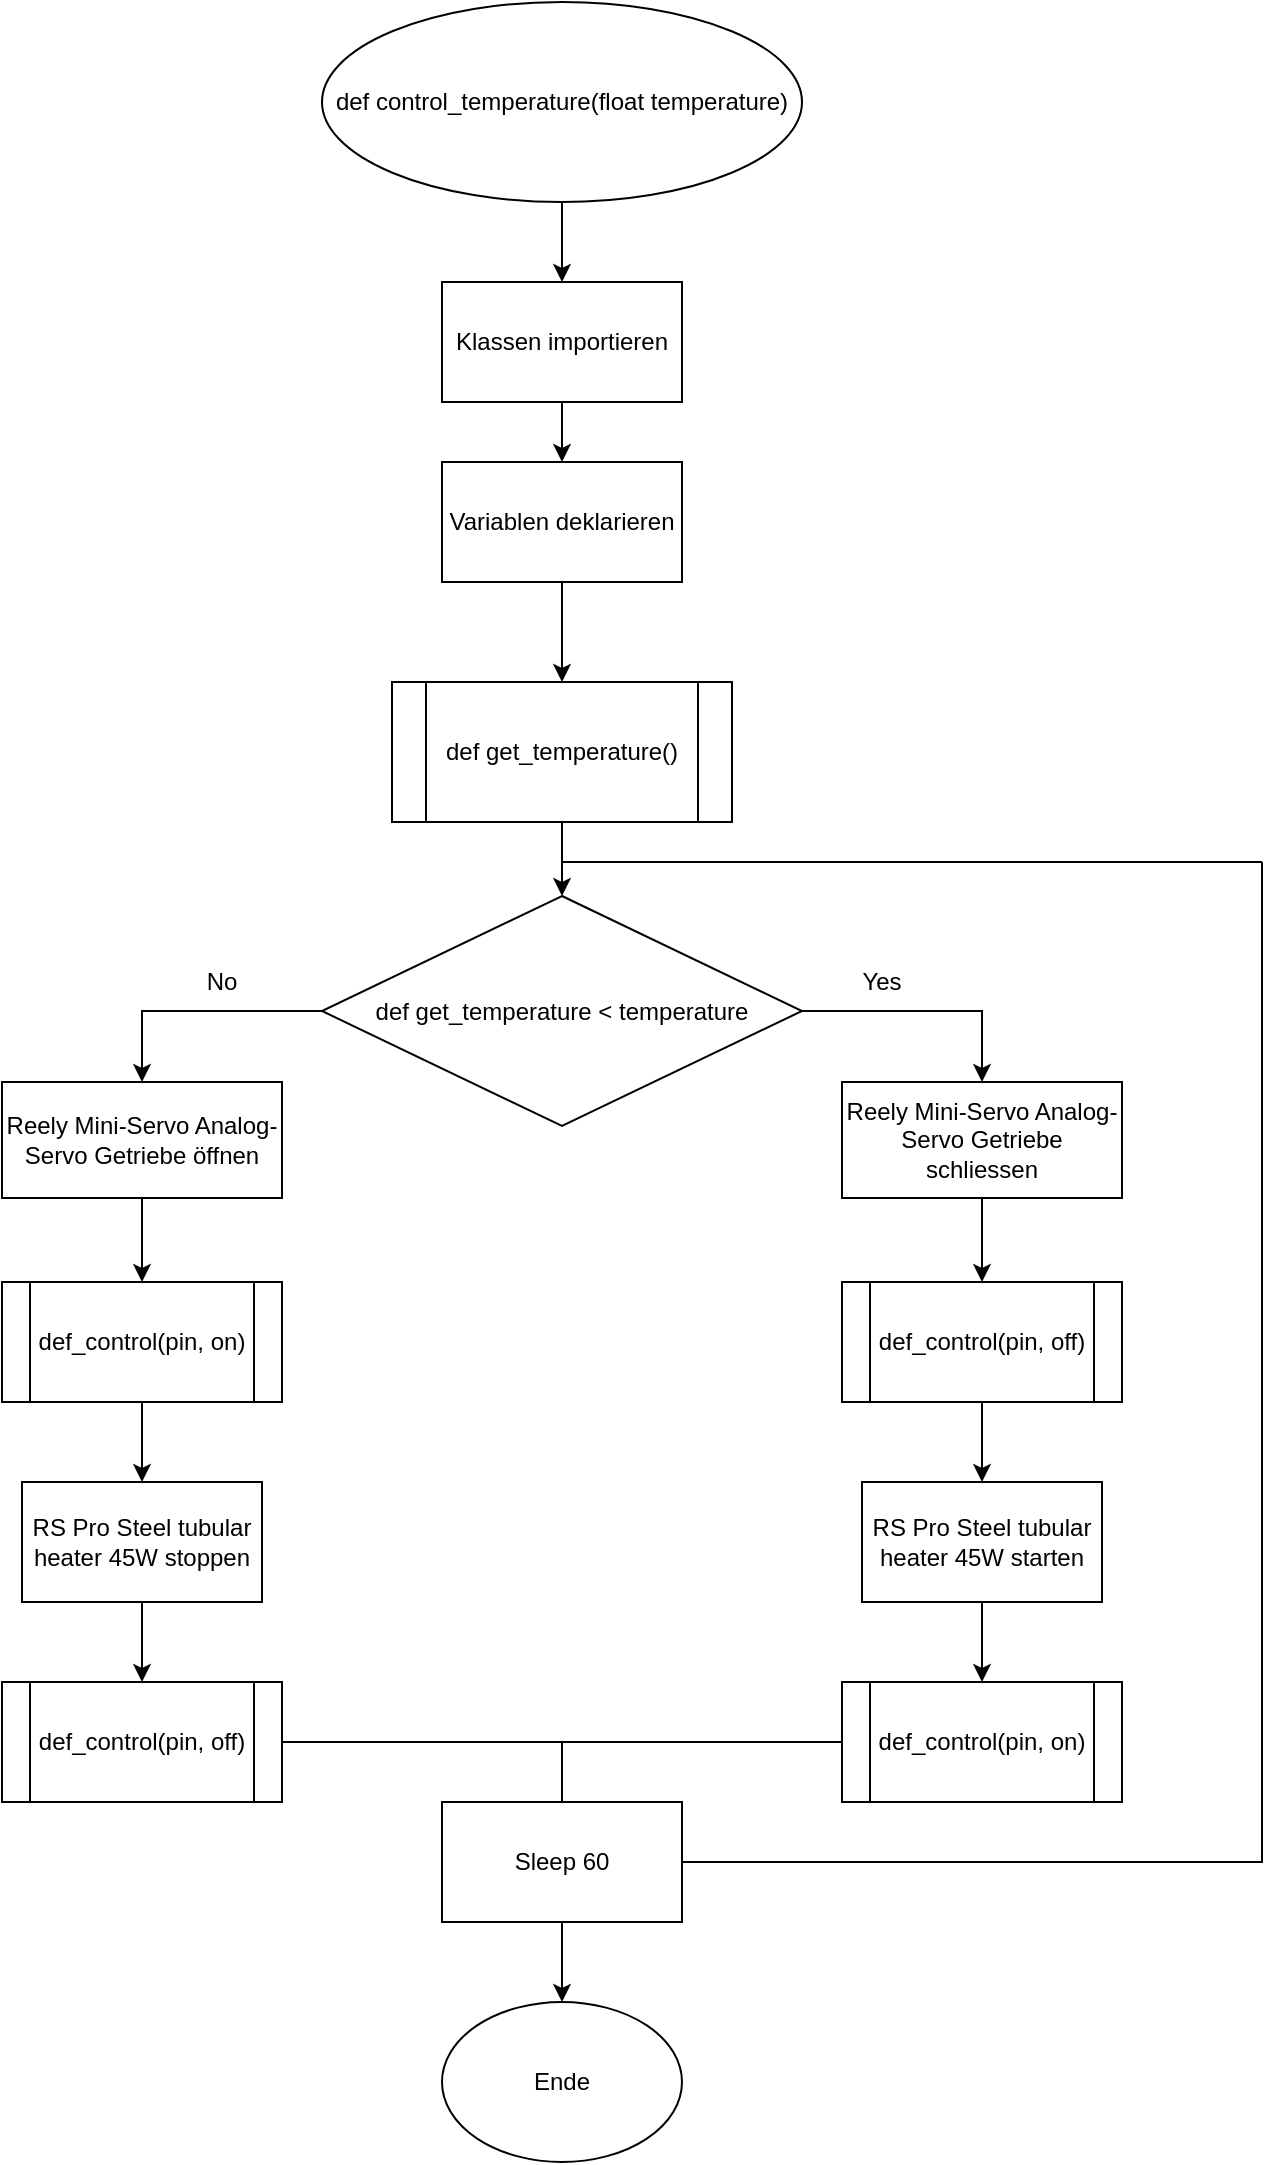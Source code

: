 <mxfile version="14.4.6" type="github">
  <diagram id="Dfz4kN2o1dQDcq9vH77G" name="Page-1">
    <mxGraphModel dx="1609" dy="446" grid="1" gridSize="10" guides="1" tooltips="1" connect="1" arrows="1" fold="1" page="1" pageScale="1" pageWidth="827" pageHeight="1169" math="0" shadow="0">
      <root>
        <mxCell id="0" />
        <mxCell id="1" parent="0" />
        <mxCell id="S_pbX378z1dfnm8fTKww-7" value="" style="edgeStyle=orthogonalEdgeStyle;rounded=0;orthogonalLoop=1;jettySize=auto;html=1;" edge="1" parent="1" source="S_pbX378z1dfnm8fTKww-1" target="S_pbX378z1dfnm8fTKww-4">
          <mxGeometry relative="1" as="geometry" />
        </mxCell>
        <mxCell id="S_pbX378z1dfnm8fTKww-1" value="def control_temperature(float temperature)" style="ellipse;whiteSpace=wrap;html=1;" vertex="1" parent="1">
          <mxGeometry x="90" y="80" width="240" height="100" as="geometry" />
        </mxCell>
        <mxCell id="S_pbX378z1dfnm8fTKww-11" value="" style="edgeStyle=orthogonalEdgeStyle;rounded=0;orthogonalLoop=1;jettySize=auto;html=1;" edge="1" parent="1" source="S_pbX378z1dfnm8fTKww-2" target="S_pbX378z1dfnm8fTKww-10">
          <mxGeometry relative="1" as="geometry" />
        </mxCell>
        <mxCell id="S_pbX378z1dfnm8fTKww-2" value="def get_temperature()" style="shape=process;whiteSpace=wrap;html=1;backgroundOutline=1;" vertex="1" parent="1">
          <mxGeometry x="125" y="420" width="170" height="70" as="geometry" />
        </mxCell>
        <mxCell id="S_pbX378z1dfnm8fTKww-8" value="" style="edgeStyle=orthogonalEdgeStyle;rounded=0;orthogonalLoop=1;jettySize=auto;html=1;" edge="1" parent="1" source="S_pbX378z1dfnm8fTKww-4" target="S_pbX378z1dfnm8fTKww-5">
          <mxGeometry relative="1" as="geometry" />
        </mxCell>
        <mxCell id="S_pbX378z1dfnm8fTKww-4" value="Klassen importieren" style="rounded=0;whiteSpace=wrap;html=1;" vertex="1" parent="1">
          <mxGeometry x="150" y="220" width="120" height="60" as="geometry" />
        </mxCell>
        <mxCell id="S_pbX378z1dfnm8fTKww-9" value="" style="edgeStyle=orthogonalEdgeStyle;rounded=0;orthogonalLoop=1;jettySize=auto;html=1;" edge="1" parent="1" source="S_pbX378z1dfnm8fTKww-5" target="S_pbX378z1dfnm8fTKww-2">
          <mxGeometry relative="1" as="geometry" />
        </mxCell>
        <mxCell id="S_pbX378z1dfnm8fTKww-5" value="Variablen deklarieren" style="rounded=0;whiteSpace=wrap;html=1;" vertex="1" parent="1">
          <mxGeometry x="150" y="310" width="120" height="60" as="geometry" />
        </mxCell>
        <mxCell id="S_pbX378z1dfnm8fTKww-20" value="" style="edgeStyle=orthogonalEdgeStyle;rounded=0;orthogonalLoop=1;jettySize=auto;html=1;entryX=0.5;entryY=0;entryDx=0;entryDy=0;" edge="1" parent="1" source="S_pbX378z1dfnm8fTKww-10" target="S_pbX378z1dfnm8fTKww-18">
          <mxGeometry relative="1" as="geometry" />
        </mxCell>
        <mxCell id="S_pbX378z1dfnm8fTKww-33" value="" style="edgeStyle=orthogonalEdgeStyle;rounded=0;orthogonalLoop=1;jettySize=auto;html=1;entryX=0.5;entryY=0;entryDx=0;entryDy=0;" edge="1" parent="1" source="S_pbX378z1dfnm8fTKww-10" target="S_pbX378z1dfnm8fTKww-28">
          <mxGeometry relative="1" as="geometry" />
        </mxCell>
        <mxCell id="S_pbX378z1dfnm8fTKww-10" value="def get_temperature &amp;lt; temperature" style="rhombus;whiteSpace=wrap;html=1;" vertex="1" parent="1">
          <mxGeometry x="90" y="527" width="240" height="115" as="geometry" />
        </mxCell>
        <mxCell id="S_pbX378z1dfnm8fTKww-37" value="" style="edgeStyle=orthogonalEdgeStyle;rounded=0;orthogonalLoop=1;jettySize=auto;html=1;" edge="1" parent="1" source="S_pbX378z1dfnm8fTKww-42" target="S_pbX378z1dfnm8fTKww-36">
          <mxGeometry relative="1" as="geometry" />
        </mxCell>
        <mxCell id="S_pbX378z1dfnm8fTKww-14" value="def_control(pin, on)" style="shape=process;whiteSpace=wrap;html=1;backgroundOutline=1;" vertex="1" parent="1">
          <mxGeometry x="350" y="920" width="140" height="60" as="geometry" />
        </mxCell>
        <mxCell id="S_pbX378z1dfnm8fTKww-23" value="" style="edgeStyle=orthogonalEdgeStyle;rounded=0;orthogonalLoop=1;jettySize=auto;html=1;" edge="1" parent="1" source="S_pbX378z1dfnm8fTKww-17" target="S_pbX378z1dfnm8fTKww-14">
          <mxGeometry relative="1" as="geometry" />
        </mxCell>
        <mxCell id="S_pbX378z1dfnm8fTKww-17" value="&lt;span lang=&quot;DE&quot; style=&quot;font-size: 9.0pt ; font-family: &amp;#34;arial&amp;#34; , sans-serif&quot;&gt;RS Pro Steel tubular heater 45W starten&lt;/span&gt;" style="rounded=0;whiteSpace=wrap;html=1;" vertex="1" parent="1">
          <mxGeometry x="360" y="820" width="120" height="60" as="geometry" />
        </mxCell>
        <mxCell id="S_pbX378z1dfnm8fTKww-21" value="" style="edgeStyle=orthogonalEdgeStyle;rounded=0;orthogonalLoop=1;jettySize=auto;html=1;" edge="1" parent="1" source="S_pbX378z1dfnm8fTKww-18" target="S_pbX378z1dfnm8fTKww-19">
          <mxGeometry relative="1" as="geometry" />
        </mxCell>
        <mxCell id="S_pbX378z1dfnm8fTKww-18" value="&lt;span lang=&quot;DE&quot; style=&quot;font-size: 9.0pt ; font-family: &amp;#34;arial&amp;#34; , sans-serif&quot;&gt;Reely Mini-Servo Analog-Servo Getriebe schliessen&lt;/span&gt;" style="rounded=0;whiteSpace=wrap;html=1;" vertex="1" parent="1">
          <mxGeometry x="350" y="620" width="140" height="58" as="geometry" />
        </mxCell>
        <mxCell id="S_pbX378z1dfnm8fTKww-22" value="" style="edgeStyle=orthogonalEdgeStyle;rounded=0;orthogonalLoop=1;jettySize=auto;html=1;" edge="1" parent="1" source="S_pbX378z1dfnm8fTKww-19" target="S_pbX378z1dfnm8fTKww-17">
          <mxGeometry relative="1" as="geometry" />
        </mxCell>
        <mxCell id="S_pbX378z1dfnm8fTKww-19" value="def_control(pin, off)" style="shape=process;whiteSpace=wrap;html=1;backgroundOutline=1;" vertex="1" parent="1">
          <mxGeometry x="350" y="720" width="140" height="60" as="geometry" />
        </mxCell>
        <mxCell id="S_pbX378z1dfnm8fTKww-24" value="def_control(pin, off)" style="shape=process;whiteSpace=wrap;html=1;backgroundOutline=1;" vertex="1" parent="1">
          <mxGeometry x="-70" y="920" width="140" height="60" as="geometry" />
        </mxCell>
        <mxCell id="S_pbX378z1dfnm8fTKww-25" value="" style="edgeStyle=orthogonalEdgeStyle;rounded=0;orthogonalLoop=1;jettySize=auto;html=1;" edge="1" parent="1" source="S_pbX378z1dfnm8fTKww-26" target="S_pbX378z1dfnm8fTKww-24">
          <mxGeometry relative="1" as="geometry" />
        </mxCell>
        <mxCell id="S_pbX378z1dfnm8fTKww-26" value="&lt;span lang=&quot;DE&quot; style=&quot;font-size: 9.0pt ; font-family: &amp;#34;arial&amp;#34; , sans-serif&quot;&gt;RS Pro Steel tubular heater 45W stoppen&lt;/span&gt;" style="rounded=0;whiteSpace=wrap;html=1;" vertex="1" parent="1">
          <mxGeometry x="-60" y="820" width="120" height="60" as="geometry" />
        </mxCell>
        <mxCell id="S_pbX378z1dfnm8fTKww-27" value="" style="edgeStyle=orthogonalEdgeStyle;rounded=0;orthogonalLoop=1;jettySize=auto;html=1;" edge="1" parent="1" source="S_pbX378z1dfnm8fTKww-28" target="S_pbX378z1dfnm8fTKww-30">
          <mxGeometry relative="1" as="geometry" />
        </mxCell>
        <mxCell id="S_pbX378z1dfnm8fTKww-28" value="&lt;span lang=&quot;DE&quot; style=&quot;font-size: 9.0pt ; font-family: &amp;#34;arial&amp;#34; , sans-serif&quot;&gt;Reely Mini-Servo Analog-Servo Getriebe öffnen&lt;/span&gt;" style="rounded=0;whiteSpace=wrap;html=1;" vertex="1" parent="1">
          <mxGeometry x="-70" y="620" width="140" height="58" as="geometry" />
        </mxCell>
        <mxCell id="S_pbX378z1dfnm8fTKww-29" value="" style="edgeStyle=orthogonalEdgeStyle;rounded=0;orthogonalLoop=1;jettySize=auto;html=1;" edge="1" parent="1" source="S_pbX378z1dfnm8fTKww-30" target="S_pbX378z1dfnm8fTKww-26">
          <mxGeometry relative="1" as="geometry" />
        </mxCell>
        <mxCell id="S_pbX378z1dfnm8fTKww-30" value="def_control(pin, on)" style="shape=process;whiteSpace=wrap;html=1;backgroundOutline=1;" vertex="1" parent="1">
          <mxGeometry x="-70" y="720" width="140" height="60" as="geometry" />
        </mxCell>
        <mxCell id="S_pbX378z1dfnm8fTKww-31" value="Yes" style="text;html=1;strokeColor=none;fillColor=none;align=center;verticalAlign=middle;whiteSpace=wrap;rounded=0;" vertex="1" parent="1">
          <mxGeometry x="350" y="560" width="40" height="20" as="geometry" />
        </mxCell>
        <mxCell id="S_pbX378z1dfnm8fTKww-32" value="No" style="text;html=1;strokeColor=none;fillColor=none;align=center;verticalAlign=middle;whiteSpace=wrap;rounded=0;" vertex="1" parent="1">
          <mxGeometry x="20" y="560" width="40" height="20" as="geometry" />
        </mxCell>
        <mxCell id="S_pbX378z1dfnm8fTKww-36" value="Ende" style="ellipse;whiteSpace=wrap;html=1;" vertex="1" parent="1">
          <mxGeometry x="150" y="1080" width="120" height="80" as="geometry" />
        </mxCell>
        <mxCell id="S_pbX378z1dfnm8fTKww-39" value="" style="endArrow=none;html=1;endFill=0;" edge="1" parent="1" target="S_pbX378z1dfnm8fTKww-42">
          <mxGeometry width="50" height="50" relative="1" as="geometry">
            <mxPoint x="210" y="1000" as="sourcePoint" />
            <mxPoint x="560" y="1000" as="targetPoint" />
          </mxGeometry>
        </mxCell>
        <mxCell id="S_pbX378z1dfnm8fTKww-40" value="" style="endArrow=none;html=1;endFill=0;" edge="1" parent="1">
          <mxGeometry width="50" height="50" relative="1" as="geometry">
            <mxPoint x="560" y="1000" as="sourcePoint" />
            <mxPoint x="560" y="510" as="targetPoint" />
          </mxGeometry>
        </mxCell>
        <mxCell id="S_pbX378z1dfnm8fTKww-41" value="" style="endArrow=none;html=1;endFill=0;" edge="1" parent="1">
          <mxGeometry width="50" height="50" relative="1" as="geometry">
            <mxPoint x="560" y="510" as="sourcePoint" />
            <mxPoint x="210" y="510" as="targetPoint" />
          </mxGeometry>
        </mxCell>
        <mxCell id="S_pbX378z1dfnm8fTKww-42" value="Sleep 60" style="rounded=0;whiteSpace=wrap;html=1;" vertex="1" parent="1">
          <mxGeometry x="150" y="980" width="120" height="60" as="geometry" />
        </mxCell>
        <mxCell id="S_pbX378z1dfnm8fTKww-43" value="" style="edgeStyle=orthogonalEdgeStyle;rounded=0;orthogonalLoop=1;jettySize=auto;html=1;endArrow=none;endFill=0;" edge="1" parent="1" target="S_pbX378z1dfnm8fTKww-42">
          <mxGeometry relative="1" as="geometry">
            <mxPoint x="560" y="1000" as="sourcePoint" />
            <mxPoint x="210" y="1080" as="targetPoint" />
            <Array as="points">
              <mxPoint x="560" y="1010" />
            </Array>
          </mxGeometry>
        </mxCell>
        <mxCell id="S_pbX378z1dfnm8fTKww-44" value="" style="endArrow=none;html=1;entryX=0;entryY=0.5;entryDx=0;entryDy=0;" edge="1" parent="1" target="S_pbX378z1dfnm8fTKww-14">
          <mxGeometry width="50" height="50" relative="1" as="geometry">
            <mxPoint x="210" y="950" as="sourcePoint" />
            <mxPoint x="290" y="960" as="targetPoint" />
          </mxGeometry>
        </mxCell>
        <mxCell id="S_pbX378z1dfnm8fTKww-45" value="" style="endArrow=none;html=1;exitX=1;exitY=0.5;exitDx=0;exitDy=0;" edge="1" parent="1" source="S_pbX378z1dfnm8fTKww-24">
          <mxGeometry width="50" height="50" relative="1" as="geometry">
            <mxPoint x="240" y="1080" as="sourcePoint" />
            <mxPoint x="210" y="950" as="targetPoint" />
          </mxGeometry>
        </mxCell>
        <mxCell id="S_pbX378z1dfnm8fTKww-46" value="" style="endArrow=none;html=1;entryX=0.5;entryY=0;entryDx=0;entryDy=0;" edge="1" parent="1" target="S_pbX378z1dfnm8fTKww-42">
          <mxGeometry width="50" height="50" relative="1" as="geometry">
            <mxPoint x="210" y="950" as="sourcePoint" />
            <mxPoint x="290" y="1030" as="targetPoint" />
          </mxGeometry>
        </mxCell>
      </root>
    </mxGraphModel>
  </diagram>
</mxfile>
